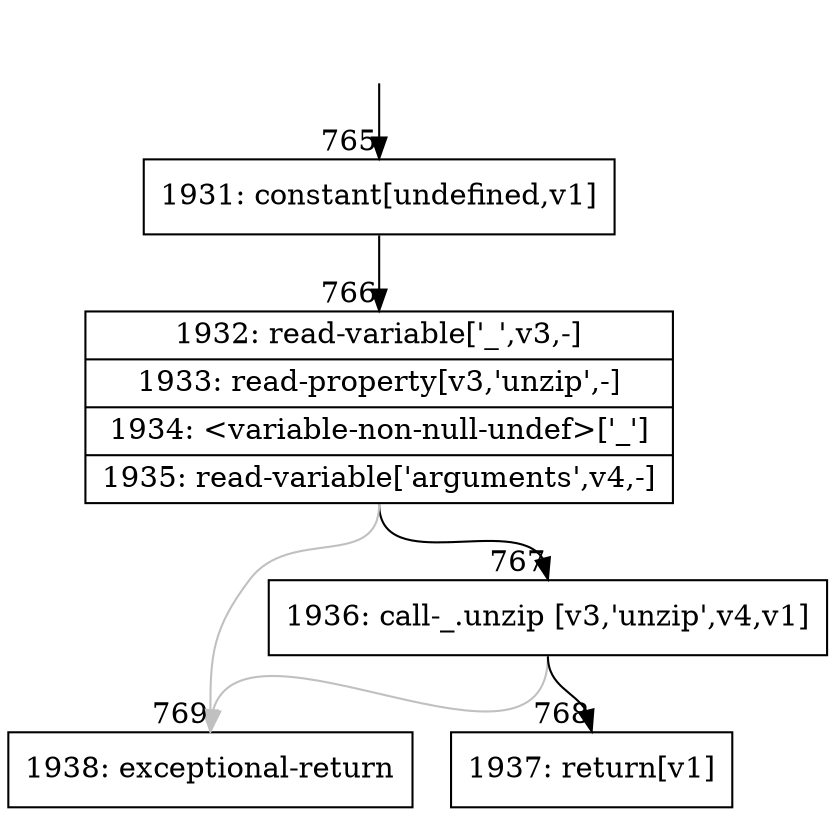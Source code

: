 digraph {
rankdir="TD"
BB_entry67[shape=none,label=""];
BB_entry67 -> BB765 [tailport=s, headport=n, headlabel="    765"]
BB765 [shape=record label="{1931: constant[undefined,v1]}" ] 
BB765 -> BB766 [tailport=s, headport=n, headlabel="      766"]
BB766 [shape=record label="{1932: read-variable['_',v3,-]|1933: read-property[v3,'unzip',-]|1934: \<variable-non-null-undef\>['_']|1935: read-variable['arguments',v4,-]}" ] 
BB766 -> BB767 [tailport=s, headport=n, headlabel="      767"]
BB766 -> BB769 [tailport=s, headport=n, color=gray, headlabel="      769"]
BB767 [shape=record label="{1936: call-_.unzip [v3,'unzip',v4,v1]}" ] 
BB767 -> BB768 [tailport=s, headport=n, headlabel="      768"]
BB767 -> BB769 [tailport=s, headport=n, color=gray]
BB768 [shape=record label="{1937: return[v1]}" ] 
BB769 [shape=record label="{1938: exceptional-return}" ] 
//#$~ 583
}
